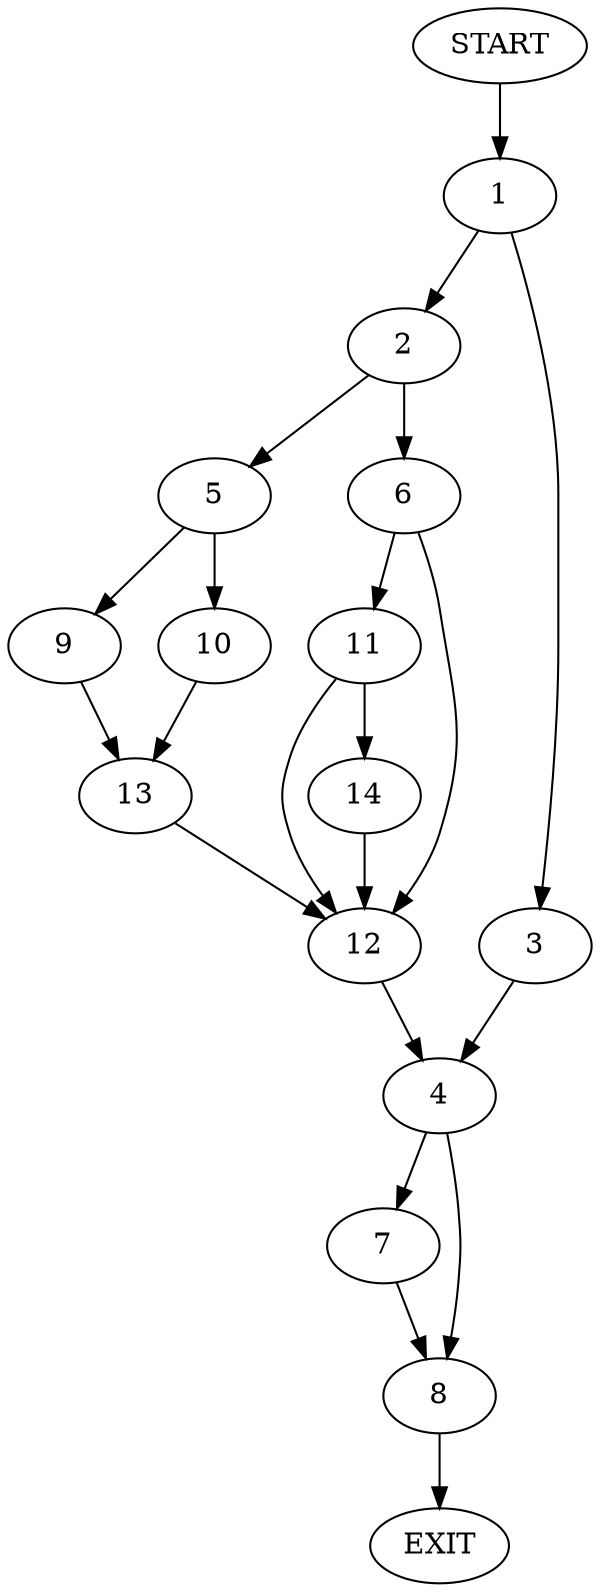 digraph {
0 [label="START"]
15 [label="EXIT"]
0 -> 1
1 -> 2
1 -> 3
3 -> 4
2 -> 5
2 -> 6
4 -> 7
4 -> 8
5 -> 9
5 -> 10
6 -> 11
6 -> 12
9 -> 13
10 -> 13
13 -> 12
12 -> 4
11 -> 14
11 -> 12
14 -> 12
7 -> 8
8 -> 15
}
